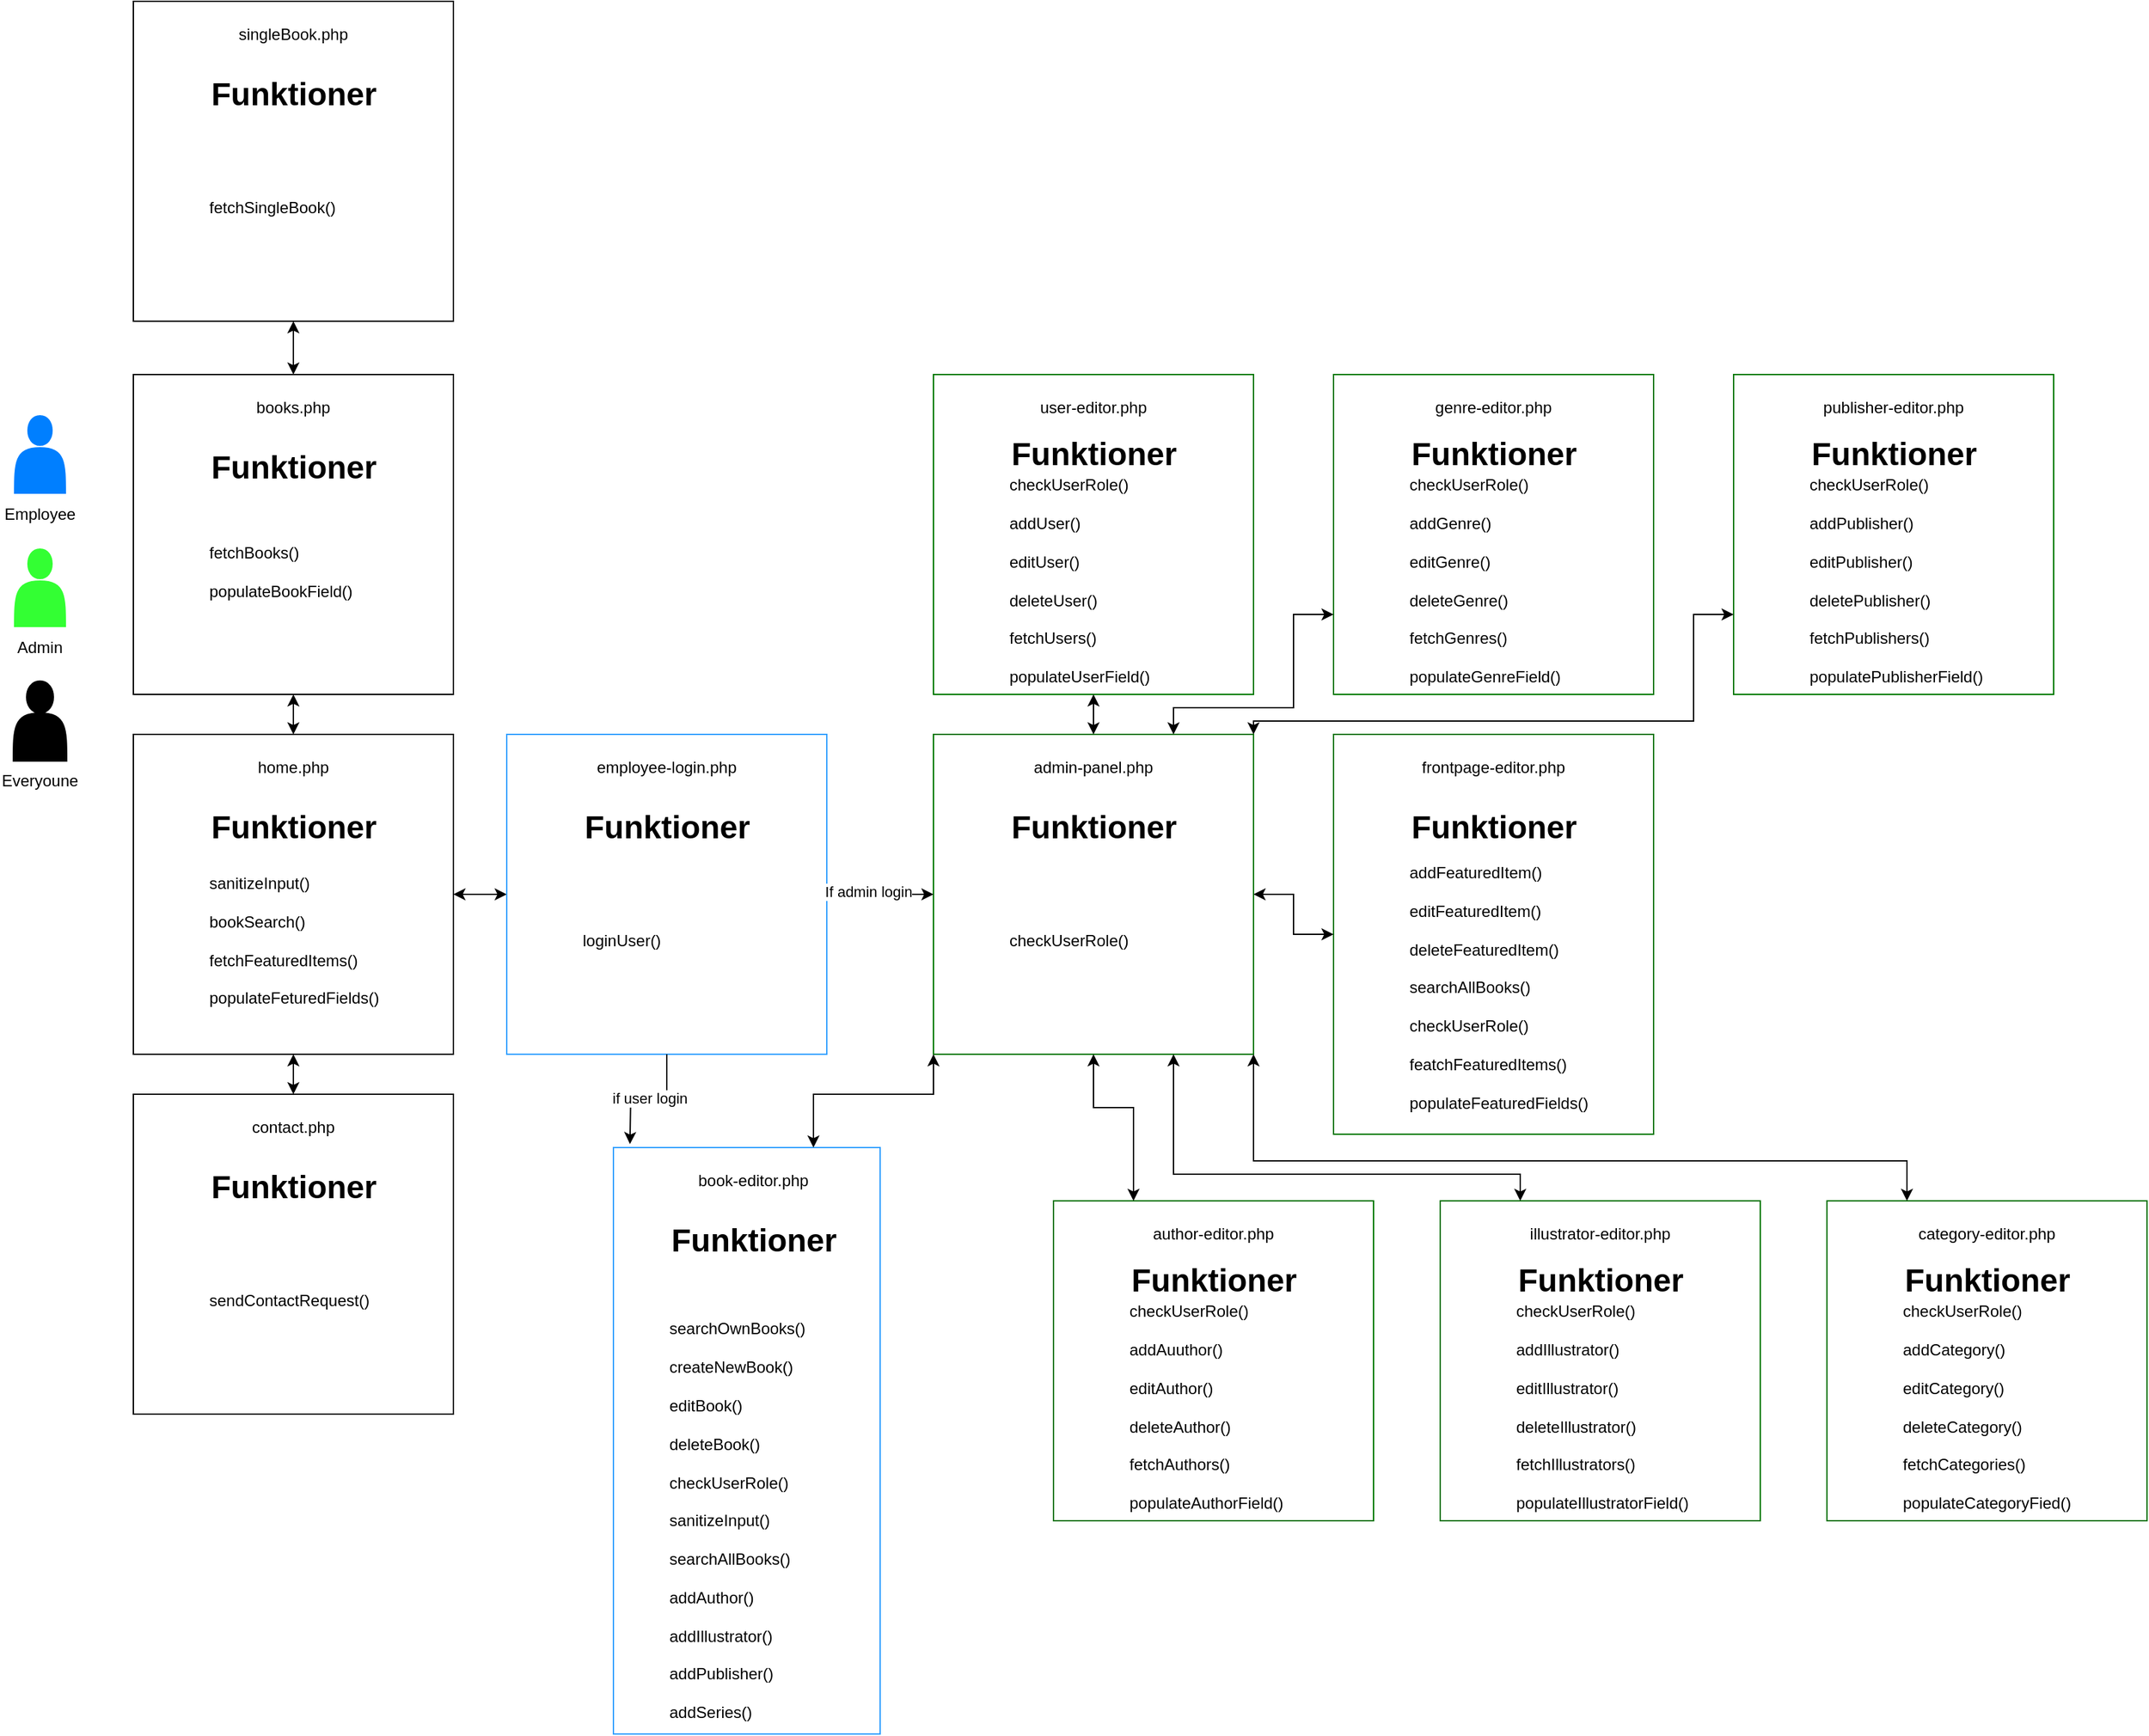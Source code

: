 <mxfile version="24.8.4">
  <diagram name="Page-1" id="YXeJr2W6sERCRwTg70zW">
    <mxGraphModel dx="1235" dy="1840" grid="1" gridSize="10" guides="1" tooltips="1" connect="1" arrows="1" fold="1" page="1" pageScale="1" pageWidth="827" pageHeight="1169" math="0" shadow="0">
      <root>
        <mxCell id="0" />
        <mxCell id="1" parent="0" />
        <mxCell id="yZJffEkvb6bC4oEsWzsj-1" value="" style="rounded=0;whiteSpace=wrap;html=1;" vertex="1" parent="1">
          <mxGeometry x="120" y="310" width="240" height="240" as="geometry" />
        </mxCell>
        <mxCell id="yZJffEkvb6bC4oEsWzsj-2" value="home.php" style="text;html=1;align=center;verticalAlign=middle;whiteSpace=wrap;rounded=0;" vertex="1" parent="1">
          <mxGeometry x="210" y="320" width="60" height="30" as="geometry" />
        </mxCell>
        <mxCell id="yZJffEkvb6bC4oEsWzsj-3" value="Funktioner" style="text;strokeColor=none;fillColor=none;html=1;fontSize=24;fontStyle=1;verticalAlign=middle;align=center;" vertex="1" parent="1">
          <mxGeometry x="190" y="360" width="100" height="40" as="geometry" />
        </mxCell>
        <mxCell id="yZJffEkvb6bC4oEsWzsj-4" value="&lt;div&gt;sanitizeInput()&lt;/div&gt;&lt;div&gt;&lt;br&gt;&lt;/div&gt;bookSearch()&lt;div&gt;&lt;br&gt;&lt;/div&gt;&lt;div&gt;fetchFeaturedItems()&lt;br&gt;&lt;div&gt;&lt;br&gt;&lt;/div&gt;&lt;div&gt;populateFeturedFields()&lt;/div&gt;&lt;/div&gt;" style="text;html=1;align=left;verticalAlign=middle;whiteSpace=wrap;rounded=0;" vertex="1" parent="1">
          <mxGeometry x="175" y="400" width="130" height="130" as="geometry" />
        </mxCell>
        <mxCell id="yZJffEkvb6bC4oEsWzsj-9" value="" style="shape=actor;whiteSpace=wrap;html=1;strokeColor=#FFFFFF;fillColor=#007FFF;" vertex="1" parent="1">
          <mxGeometry x="30" y="70" width="40" height="60" as="geometry" />
        </mxCell>
        <mxCell id="yZJffEkvb6bC4oEsWzsj-10" value="Employee" style="text;html=1;align=center;verticalAlign=middle;whiteSpace=wrap;rounded=0;" vertex="1" parent="1">
          <mxGeometry x="20" y="130" width="60" height="30" as="geometry" />
        </mxCell>
        <mxCell id="yZJffEkvb6bC4oEsWzsj-11" value="" style="shape=actor;whiteSpace=wrap;html=1;strokeColor=#FFFFFF;fillColor=#33FF33;" vertex="1" parent="1">
          <mxGeometry x="30" y="170" width="40" height="60" as="geometry" />
        </mxCell>
        <mxCell id="yZJffEkvb6bC4oEsWzsj-12" value="Admin" style="text;html=1;align=center;verticalAlign=middle;whiteSpace=wrap;rounded=0;" vertex="1" parent="1">
          <mxGeometry x="20" y="230" width="60" height="30" as="geometry" />
        </mxCell>
        <mxCell id="yZJffEkvb6bC4oEsWzsj-15" value="" style="endArrow=classic;startArrow=classic;html=1;rounded=0;exitX=1;exitY=0.5;exitDx=0;exitDy=0;entryX=0;entryY=0.5;entryDx=0;entryDy=0;" edge="1" parent="1" source="yZJffEkvb6bC4oEsWzsj-1" target="yZJffEkvb6bC4oEsWzsj-59">
          <mxGeometry width="50" height="50" relative="1" as="geometry">
            <mxPoint x="400" y="660" as="sourcePoint" />
            <mxPoint x="400.0" y="430" as="targetPoint" />
          </mxGeometry>
        </mxCell>
        <mxCell id="yZJffEkvb6bC4oEsWzsj-17" value="" style="rounded=0;whiteSpace=wrap;html=1;strokeColor=#000000;" vertex="1" parent="1">
          <mxGeometry x="120" y="580" width="240" height="240" as="geometry" />
        </mxCell>
        <mxCell id="yZJffEkvb6bC4oEsWzsj-18" value="Funktioner" style="text;strokeColor=none;fillColor=none;html=1;fontSize=24;fontStyle=1;verticalAlign=middle;align=center;" vertex="1" parent="1">
          <mxGeometry x="190" y="630" width="100" height="40" as="geometry" />
        </mxCell>
        <mxCell id="yZJffEkvb6bC4oEsWzsj-19" value="sendContactRequest()" style="text;html=1;align=left;verticalAlign=middle;whiteSpace=wrap;rounded=0;" vertex="1" parent="1">
          <mxGeometry x="175" y="670" width="130" height="130" as="geometry" />
        </mxCell>
        <mxCell id="yZJffEkvb6bC4oEsWzsj-25" value="" style="rounded=0;whiteSpace=wrap;html=1;strokeColor=#000000;" vertex="1" parent="1">
          <mxGeometry x="120" y="40" width="240" height="240" as="geometry" />
        </mxCell>
        <mxCell id="yZJffEkvb6bC4oEsWzsj-26" value="books.php" style="text;html=1;align=center;verticalAlign=middle;whiteSpace=wrap;rounded=0;" vertex="1" parent="1">
          <mxGeometry x="210" y="50" width="60" height="30" as="geometry" />
        </mxCell>
        <mxCell id="yZJffEkvb6bC4oEsWzsj-27" value="Funktioner" style="text;strokeColor=none;fillColor=none;html=1;fontSize=24;fontStyle=1;verticalAlign=middle;align=center;" vertex="1" parent="1">
          <mxGeometry x="190" y="90" width="100" height="40" as="geometry" />
        </mxCell>
        <mxCell id="yZJffEkvb6bC4oEsWzsj-28" value="fetchBooks()&lt;div&gt;&lt;br&gt;&lt;/div&gt;&lt;div&gt;populateBookField()&lt;/div&gt;&lt;div&gt;&lt;br&gt;&lt;/div&gt;" style="text;html=1;align=left;verticalAlign=middle;whiteSpace=wrap;rounded=0;" vertex="1" parent="1">
          <mxGeometry x="175" y="130" width="130" height="130" as="geometry" />
        </mxCell>
        <mxCell id="yZJffEkvb6bC4oEsWzsj-34" value="" style="endArrow=classic;startArrow=classic;html=1;rounded=0;entryX=0.5;entryY=1;entryDx=0;entryDy=0;" edge="1" parent="1" target="yZJffEkvb6bC4oEsWzsj-25">
          <mxGeometry width="50" height="50" relative="1" as="geometry">
            <mxPoint x="240" y="310" as="sourcePoint" />
            <mxPoint x="280" y="280" as="targetPoint" />
          </mxGeometry>
        </mxCell>
        <mxCell id="yZJffEkvb6bC4oEsWzsj-50" value="contact.php" style="text;html=1;align=center;verticalAlign=middle;whiteSpace=wrap;rounded=0;strokeColor=none;" vertex="1" parent="1">
          <mxGeometry x="210" y="590" width="60" height="30" as="geometry" />
        </mxCell>
        <mxCell id="yZJffEkvb6bC4oEsWzsj-51" value="" style="shape=actor;whiteSpace=wrap;html=1;strokeColor=default;fillColor=#000000;" vertex="1" parent="1">
          <mxGeometry x="30" y="270" width="40" height="60" as="geometry" />
        </mxCell>
        <mxCell id="yZJffEkvb6bC4oEsWzsj-52" value="Everyoune" style="text;html=1;align=center;verticalAlign=middle;whiteSpace=wrap;rounded=0;" vertex="1" parent="1">
          <mxGeometry x="20" y="330" width="60" height="30" as="geometry" />
        </mxCell>
        <mxCell id="yZJffEkvb6bC4oEsWzsj-53" value="" style="endArrow=classic;startArrow=classic;html=1;rounded=0;entryX=0.5;entryY=1;entryDx=0;entryDy=0;exitX=0.5;exitY=0;exitDx=0;exitDy=0;" edge="1" parent="1" source="yZJffEkvb6bC4oEsWzsj-17" target="yZJffEkvb6bC4oEsWzsj-1">
          <mxGeometry width="50" height="50" relative="1" as="geometry">
            <mxPoint x="440" y="460" as="sourcePoint" />
            <mxPoint x="490" y="410" as="targetPoint" />
          </mxGeometry>
        </mxCell>
        <mxCell id="yZJffEkvb6bC4oEsWzsj-59" value="" style="rounded=0;whiteSpace=wrap;html=1;strokeColor=#319fff;fillColor=default;" vertex="1" parent="1">
          <mxGeometry x="400" y="310" width="240" height="240" as="geometry" />
        </mxCell>
        <mxCell id="yZJffEkvb6bC4oEsWzsj-60" value="employee-login.php" style="text;html=1;align=center;verticalAlign=middle;whiteSpace=wrap;rounded=0;" vertex="1" parent="1">
          <mxGeometry x="460" y="320" width="120" height="30" as="geometry" />
        </mxCell>
        <mxCell id="yZJffEkvb6bC4oEsWzsj-61" value="Funktioner" style="text;strokeColor=none;fillColor=none;html=1;fontSize=24;fontStyle=1;verticalAlign=middle;align=center;" vertex="1" parent="1">
          <mxGeometry x="470" y="360" width="100" height="40" as="geometry" />
        </mxCell>
        <mxCell id="yZJffEkvb6bC4oEsWzsj-62" value="loginUser()" style="text;html=1;align=left;verticalAlign=middle;whiteSpace=wrap;rounded=0;" vertex="1" parent="1">
          <mxGeometry x="455" y="400" width="130" height="130" as="geometry" />
        </mxCell>
        <mxCell id="yZJffEkvb6bC4oEsWzsj-63" value="" style="rounded=0;whiteSpace=wrap;html=1;strokeColor=#007600;fillColor=default;" vertex="1" parent="1">
          <mxGeometry x="720" y="310" width="240" height="240" as="geometry" />
        </mxCell>
        <mxCell id="yZJffEkvb6bC4oEsWzsj-64" value="admin-panel.php" style="text;html=1;align=center;verticalAlign=middle;whiteSpace=wrap;rounded=0;" vertex="1" parent="1">
          <mxGeometry x="780" y="320" width="120" height="30" as="geometry" />
        </mxCell>
        <mxCell id="yZJffEkvb6bC4oEsWzsj-65" value="Funktioner" style="text;strokeColor=none;fillColor=none;html=1;fontSize=24;fontStyle=1;verticalAlign=middle;align=center;" vertex="1" parent="1">
          <mxGeometry x="790" y="360" width="100" height="40" as="geometry" />
        </mxCell>
        <mxCell id="yZJffEkvb6bC4oEsWzsj-66" value="checkUserRole()" style="text;html=1;align=left;verticalAlign=middle;whiteSpace=wrap;rounded=0;" vertex="1" parent="1">
          <mxGeometry x="775" y="400" width="130" height="130" as="geometry" />
        </mxCell>
        <mxCell id="yZJffEkvb6bC4oEsWzsj-67" value="" style="endArrow=classic;html=1;rounded=0;entryX=0;entryY=0.5;entryDx=0;entryDy=0;exitX=1;exitY=0.5;exitDx=0;exitDy=0;" edge="1" parent="1" source="yZJffEkvb6bC4oEsWzsj-59" target="yZJffEkvb6bC4oEsWzsj-63">
          <mxGeometry width="50" height="50" relative="1" as="geometry">
            <mxPoint x="440" y="460" as="sourcePoint" />
            <mxPoint x="490" y="410" as="targetPoint" />
          </mxGeometry>
        </mxCell>
        <mxCell id="yZJffEkvb6bC4oEsWzsj-68" value="If admin login" style="edgeLabel;html=1;align=center;verticalAlign=middle;resizable=0;points=[];" vertex="1" connectable="0" parent="yZJffEkvb6bC4oEsWzsj-67">
          <mxGeometry x="-0.221" y="2" relative="1" as="geometry">
            <mxPoint as="offset" />
          </mxGeometry>
        </mxCell>
        <mxCell id="yZJffEkvb6bC4oEsWzsj-69" value="" style="rounded=0;whiteSpace=wrap;html=1;strokeColor=#319fff;fillColor=default;" vertex="1" parent="1">
          <mxGeometry x="480" y="620" width="200" height="440" as="geometry" />
        </mxCell>
        <mxCell id="yZJffEkvb6bC4oEsWzsj-70" value="book-editor.php" style="text;html=1;align=center;verticalAlign=middle;whiteSpace=wrap;rounded=0;" vertex="1" parent="1">
          <mxGeometry x="525" y="630" width="120" height="30" as="geometry" />
        </mxCell>
        <mxCell id="yZJffEkvb6bC4oEsWzsj-71" value="Funktioner" style="text;strokeColor=none;fillColor=none;html=1;fontSize=24;fontStyle=1;verticalAlign=middle;align=center;" vertex="1" parent="1">
          <mxGeometry x="535" y="670" width="100" height="40" as="geometry" />
        </mxCell>
        <mxCell id="yZJffEkvb6bC4oEsWzsj-72" value="&lt;div&gt;&lt;span style=&quot;background-color: initial;&quot;&gt;searchOwnBooks()&lt;/span&gt;&lt;/div&gt;&lt;div&gt;&lt;br&gt;&lt;/div&gt;createNewBook()&lt;div&gt;&lt;br&gt;&lt;div&gt;editBook()&lt;/div&gt;&lt;div&gt;&lt;br&gt;&lt;/div&gt;&lt;div&gt;deleteBook()&lt;/div&gt;&lt;/div&gt;&lt;div&gt;&lt;br&gt;&lt;/div&gt;&lt;div&gt;checkUserRole()&lt;/div&gt;&lt;div&gt;&lt;br&gt;&lt;/div&gt;&lt;div&gt;&lt;div&gt;sanitizeInput()&lt;/div&gt;&lt;div&gt;&lt;br&gt;&lt;/div&gt;&lt;/div&gt;&lt;div&gt;&lt;div&gt;searchAllBooks()&lt;/div&gt;&lt;div&gt;&lt;br&gt;&lt;/div&gt;&lt;div&gt;addAuthor()&lt;/div&gt;&lt;div&gt;&lt;br&gt;&lt;/div&gt;&lt;div&gt;addIllustrator()&lt;/div&gt;&lt;div&gt;&lt;br&gt;&lt;/div&gt;&lt;div&gt;addPublisher()&lt;/div&gt;&lt;div&gt;&lt;br&gt;&lt;/div&gt;&lt;div&gt;addSeries()&lt;/div&gt;&lt;/div&gt;" style="text;html=1;align=left;verticalAlign=middle;whiteSpace=wrap;rounded=0;" vertex="1" parent="1">
          <mxGeometry x="520" y="740" width="130" height="320" as="geometry" />
        </mxCell>
        <mxCell id="yZJffEkvb6bC4oEsWzsj-74" value="" style="endArrow=classic;html=1;rounded=0;entryX=0.062;entryY=-0.006;entryDx=0;entryDy=0;exitX=0.5;exitY=1;exitDx=0;exitDy=0;entryPerimeter=0;" edge="1" parent="1" source="yZJffEkvb6bC4oEsWzsj-59" target="yZJffEkvb6bC4oEsWzsj-69">
          <mxGeometry width="50" height="50" relative="1" as="geometry">
            <mxPoint x="460" y="610" as="sourcePoint" />
            <mxPoint x="510" y="560" as="targetPoint" />
            <Array as="points">
              <mxPoint x="520" y="580" />
              <mxPoint x="493" y="580" />
            </Array>
          </mxGeometry>
        </mxCell>
        <mxCell id="yZJffEkvb6bC4oEsWzsj-75" value="if user login" style="edgeLabel;html=1;align=center;verticalAlign=middle;resizable=0;points=[];" vertex="1" connectable="0" parent="yZJffEkvb6bC4oEsWzsj-74">
          <mxGeometry x="-0.093" y="3" relative="1" as="geometry">
            <mxPoint as="offset" />
          </mxGeometry>
        </mxCell>
        <mxCell id="yZJffEkvb6bC4oEsWzsj-76" value="" style="rounded=0;whiteSpace=wrap;html=1;strokeColor=#007600;fillColor=default;" vertex="1" parent="1">
          <mxGeometry x="1020" y="310" width="240" height="300" as="geometry" />
        </mxCell>
        <mxCell id="yZJffEkvb6bC4oEsWzsj-77" value="frontpage-editor.php" style="text;html=1;align=center;verticalAlign=middle;whiteSpace=wrap;rounded=0;" vertex="1" parent="1">
          <mxGeometry x="1080" y="320" width="120" height="30" as="geometry" />
        </mxCell>
        <mxCell id="yZJffEkvb6bC4oEsWzsj-78" value="Funktioner" style="text;strokeColor=none;fillColor=none;html=1;fontSize=24;fontStyle=1;verticalAlign=middle;align=center;" vertex="1" parent="1">
          <mxGeometry x="1090" y="360" width="100" height="40" as="geometry" />
        </mxCell>
        <mxCell id="yZJffEkvb6bC4oEsWzsj-79" value="addFeaturedItem()&lt;div&gt;&lt;br&gt;&lt;/div&gt;&lt;div&gt;editFeaturedItem()&lt;/div&gt;&lt;div&gt;&lt;br&gt;&lt;/div&gt;&lt;div&gt;deleteFeaturedItem()&lt;/div&gt;&lt;div&gt;&lt;br&gt;&lt;/div&gt;&lt;div&gt;searchAllBooks()&lt;/div&gt;&lt;div&gt;&lt;br&gt;&lt;/div&gt;&lt;div&gt;checkUserRole()&lt;/div&gt;&lt;div&gt;&lt;br&gt;&lt;/div&gt;&lt;div&gt;featchFeaturedItems()&lt;/div&gt;&lt;div&gt;&lt;br&gt;&lt;/div&gt;&lt;div&gt;populateFeaturedFields()&lt;/div&gt;" style="text;html=1;align=left;verticalAlign=middle;whiteSpace=wrap;rounded=0;" vertex="1" parent="1">
          <mxGeometry x="1075" y="400" width="130" height="200" as="geometry" />
        </mxCell>
        <mxCell id="yZJffEkvb6bC4oEsWzsj-81" value="" style="endArrow=classic;startArrow=classic;html=1;rounded=0;exitX=1;exitY=0.5;exitDx=0;exitDy=0;entryX=0;entryY=0.5;entryDx=0;entryDy=0;" edge="1" parent="1" source="yZJffEkvb6bC4oEsWzsj-63" target="yZJffEkvb6bC4oEsWzsj-76">
          <mxGeometry width="50" height="50" relative="1" as="geometry">
            <mxPoint x="950" y="480" as="sourcePoint" />
            <mxPoint x="1000" y="470" as="targetPoint" />
            <Array as="points">
              <mxPoint x="990" y="430" />
              <mxPoint x="990" y="460" />
            </Array>
          </mxGeometry>
        </mxCell>
        <mxCell id="yZJffEkvb6bC4oEsWzsj-82" value="" style="rounded=0;whiteSpace=wrap;html=1;strokeColor=#007600;fillColor=default;" vertex="1" parent="1">
          <mxGeometry x="720" y="40" width="240" height="240" as="geometry" />
        </mxCell>
        <mxCell id="yZJffEkvb6bC4oEsWzsj-83" value="user-editor.php" style="text;html=1;align=center;verticalAlign=middle;whiteSpace=wrap;rounded=0;" vertex="1" parent="1">
          <mxGeometry x="780" y="50" width="120" height="30" as="geometry" />
        </mxCell>
        <mxCell id="yZJffEkvb6bC4oEsWzsj-84" value="Funktioner" style="text;strokeColor=none;fillColor=none;html=1;fontSize=24;fontStyle=1;verticalAlign=middle;align=center;" vertex="1" parent="1">
          <mxGeometry x="790" y="80" width="100" height="40" as="geometry" />
        </mxCell>
        <mxCell id="yZJffEkvb6bC4oEsWzsj-85" value="checkUserRole()&lt;div&gt;&lt;br&gt;&lt;/div&gt;&lt;div&gt;addUser()&lt;/div&gt;&lt;div&gt;&lt;br&gt;&lt;/div&gt;&lt;div&gt;editUser()&lt;/div&gt;&lt;div&gt;&lt;br&gt;&lt;/div&gt;&lt;div&gt;deleteUser()&lt;/div&gt;&lt;div&gt;&lt;br&gt;&lt;/div&gt;&lt;div&gt;fetchUsers()&lt;/div&gt;&lt;div&gt;&lt;br&gt;&lt;/div&gt;&lt;div&gt;populateUserField()&lt;/div&gt;" style="text;html=1;align=left;verticalAlign=middle;whiteSpace=wrap;rounded=0;" vertex="1" parent="1">
          <mxGeometry x="775" y="120" width="130" height="150" as="geometry" />
        </mxCell>
        <mxCell id="yZJffEkvb6bC4oEsWzsj-86" value="" style="endArrow=classic;startArrow=classic;html=1;rounded=0;entryX=0.5;entryY=1;entryDx=0;entryDy=0;exitX=0.5;exitY=0;exitDx=0;exitDy=0;" edge="1" parent="1" source="yZJffEkvb6bC4oEsWzsj-63" target="yZJffEkvb6bC4oEsWzsj-82">
          <mxGeometry width="50" height="50" relative="1" as="geometry">
            <mxPoint x="760" y="280" as="sourcePoint" />
            <mxPoint x="810" y="230" as="targetPoint" />
          </mxGeometry>
        </mxCell>
        <mxCell id="yZJffEkvb6bC4oEsWzsj-87" value="" style="rounded=0;whiteSpace=wrap;html=1;strokeColor=#007600;fillColor=default;" vertex="1" parent="1">
          <mxGeometry x="1020" y="40" width="240" height="240" as="geometry" />
        </mxCell>
        <mxCell id="yZJffEkvb6bC4oEsWzsj-88" value="genre-editor.php" style="text;html=1;align=center;verticalAlign=middle;whiteSpace=wrap;rounded=0;" vertex="1" parent="1">
          <mxGeometry x="1080" y="50" width="120" height="30" as="geometry" />
        </mxCell>
        <mxCell id="yZJffEkvb6bC4oEsWzsj-89" value="Funktioner" style="text;strokeColor=none;fillColor=none;html=1;fontSize=24;fontStyle=1;verticalAlign=middle;align=center;" vertex="1" parent="1">
          <mxGeometry x="1090" y="80" width="100" height="40" as="geometry" />
        </mxCell>
        <mxCell id="yZJffEkvb6bC4oEsWzsj-90" value="checkUserRole()&lt;div&gt;&lt;br&gt;&lt;/div&gt;&lt;div&gt;addGenre()&lt;/div&gt;&lt;div&gt;&lt;br&gt;&lt;/div&gt;&lt;div&gt;editGenre()&lt;/div&gt;&lt;div&gt;&lt;br&gt;&lt;/div&gt;&lt;div&gt;deleteGenre()&lt;/div&gt;&lt;div&gt;&lt;br&gt;&lt;/div&gt;&lt;div&gt;fetchGenres()&lt;/div&gt;&lt;div&gt;&lt;br&gt;&lt;/div&gt;&lt;div&gt;populateGenreField()&lt;/div&gt;" style="text;html=1;align=left;verticalAlign=middle;whiteSpace=wrap;rounded=0;" vertex="1" parent="1">
          <mxGeometry x="1075" y="120" width="130" height="150" as="geometry" />
        </mxCell>
        <mxCell id="yZJffEkvb6bC4oEsWzsj-91" value="" style="endArrow=classic;startArrow=classic;html=1;rounded=0;entryX=0;entryY=1;entryDx=0;entryDy=0;exitX=0.75;exitY=0;exitDx=0;exitDy=0;" edge="1" parent="1" source="yZJffEkvb6bC4oEsWzsj-69" target="yZJffEkvb6bC4oEsWzsj-63">
          <mxGeometry width="50" height="50" relative="1" as="geometry">
            <mxPoint x="730" y="800" as="sourcePoint" />
            <mxPoint x="780" y="750" as="targetPoint" />
            <Array as="points">
              <mxPoint x="630" y="580" />
              <mxPoint x="720" y="580" />
            </Array>
          </mxGeometry>
        </mxCell>
        <mxCell id="yZJffEkvb6bC4oEsWzsj-92" value="" style="endArrow=classic;startArrow=classic;html=1;rounded=0;entryX=0;entryY=0.75;entryDx=0;entryDy=0;exitX=0.75;exitY=0;exitDx=0;exitDy=0;" edge="1" parent="1" source="yZJffEkvb6bC4oEsWzsj-63" target="yZJffEkvb6bC4oEsWzsj-87">
          <mxGeometry width="50" height="50" relative="1" as="geometry">
            <mxPoint x="1010" y="260" as="sourcePoint" />
            <mxPoint x="1060" y="210" as="targetPoint" />
            <Array as="points">
              <mxPoint x="900" y="290" />
              <mxPoint x="990" y="290" />
              <mxPoint x="990" y="220" />
            </Array>
          </mxGeometry>
        </mxCell>
        <mxCell id="yZJffEkvb6bC4oEsWzsj-93" value="" style="rounded=0;whiteSpace=wrap;html=1;strokeColor=#007600;fillColor=default;" vertex="1" parent="1">
          <mxGeometry x="1320" y="40" width="240" height="240" as="geometry" />
        </mxCell>
        <mxCell id="yZJffEkvb6bC4oEsWzsj-94" value="publisher-editor.php" style="text;html=1;align=center;verticalAlign=middle;whiteSpace=wrap;rounded=0;" vertex="1" parent="1">
          <mxGeometry x="1380" y="50" width="120" height="30" as="geometry" />
        </mxCell>
        <mxCell id="yZJffEkvb6bC4oEsWzsj-95" value="Funktioner" style="text;strokeColor=none;fillColor=none;html=1;fontSize=24;fontStyle=1;verticalAlign=middle;align=center;" vertex="1" parent="1">
          <mxGeometry x="1390" y="80" width="100" height="40" as="geometry" />
        </mxCell>
        <mxCell id="yZJffEkvb6bC4oEsWzsj-96" value="checkUserRole()&lt;div&gt;&lt;br&gt;&lt;/div&gt;&lt;div&gt;addPublisher()&lt;/div&gt;&lt;div&gt;&lt;br&gt;&lt;/div&gt;&lt;div&gt;editPublisher()&lt;/div&gt;&lt;div&gt;&lt;br&gt;&lt;/div&gt;&lt;div&gt;deletePublisher()&lt;/div&gt;&lt;div&gt;&lt;br&gt;&lt;/div&gt;&lt;div&gt;fetchPublishers()&lt;/div&gt;&lt;div&gt;&lt;br&gt;&lt;/div&gt;&lt;div&gt;populatePublisherField()&lt;/div&gt;" style="text;html=1;align=left;verticalAlign=middle;whiteSpace=wrap;rounded=0;" vertex="1" parent="1">
          <mxGeometry x="1375" y="120" width="130" height="150" as="geometry" />
        </mxCell>
        <mxCell id="yZJffEkvb6bC4oEsWzsj-97" value="" style="endArrow=classic;startArrow=classic;html=1;rounded=0;entryX=0;entryY=0.75;entryDx=0;entryDy=0;exitX=1;exitY=0;exitDx=0;exitDy=0;" edge="1" parent="1" source="yZJffEkvb6bC4oEsWzsj-63" target="yZJffEkvb6bC4oEsWzsj-93">
          <mxGeometry width="50" height="50" relative="1" as="geometry">
            <mxPoint x="1050" y="330" as="sourcePoint" />
            <mxPoint x="1100" y="280" as="targetPoint" />
            <Array as="points">
              <mxPoint x="960" y="300" />
              <mxPoint x="1290" y="300" />
              <mxPoint x="1290" y="220" />
            </Array>
          </mxGeometry>
        </mxCell>
        <mxCell id="yZJffEkvb6bC4oEsWzsj-98" value="" style="rounded=0;whiteSpace=wrap;html=1;strokeColor=#007600;fillColor=default;" vertex="1" parent="1">
          <mxGeometry x="810" y="660" width="240" height="240" as="geometry" />
        </mxCell>
        <mxCell id="yZJffEkvb6bC4oEsWzsj-99" value="author-editor.php" style="text;html=1;align=center;verticalAlign=middle;whiteSpace=wrap;rounded=0;" vertex="1" parent="1">
          <mxGeometry x="870" y="670" width="120" height="30" as="geometry" />
        </mxCell>
        <mxCell id="yZJffEkvb6bC4oEsWzsj-100" value="Funktioner" style="text;strokeColor=none;fillColor=none;html=1;fontSize=24;fontStyle=1;verticalAlign=middle;align=center;" vertex="1" parent="1">
          <mxGeometry x="880" y="700" width="100" height="40" as="geometry" />
        </mxCell>
        <mxCell id="yZJffEkvb6bC4oEsWzsj-101" value="checkUserRole()&lt;div&gt;&lt;br&gt;&lt;/div&gt;&lt;div&gt;addAuuthor()&lt;/div&gt;&lt;div&gt;&lt;br&gt;&lt;/div&gt;&lt;div&gt;editAuthor()&lt;/div&gt;&lt;div&gt;&lt;br&gt;&lt;/div&gt;&lt;div&gt;deleteAuthor()&lt;/div&gt;&lt;div&gt;&lt;br&gt;&lt;/div&gt;&lt;div&gt;fetchAuthors()&lt;/div&gt;&lt;div&gt;&lt;br&gt;&lt;/div&gt;&lt;div&gt;populateAuthorField()&lt;/div&gt;" style="text;html=1;align=left;verticalAlign=middle;whiteSpace=wrap;rounded=0;" vertex="1" parent="1">
          <mxGeometry x="865" y="740" width="130" height="150" as="geometry" />
        </mxCell>
        <mxCell id="yZJffEkvb6bC4oEsWzsj-102" value="" style="endArrow=classic;startArrow=classic;html=1;rounded=0;entryX=0.5;entryY=1;entryDx=0;entryDy=0;exitX=0.25;exitY=0;exitDx=0;exitDy=0;" edge="1" parent="1" source="yZJffEkvb6bC4oEsWzsj-98" target="yZJffEkvb6bC4oEsWzsj-63">
          <mxGeometry width="50" height="50" relative="1" as="geometry">
            <mxPoint x="680" y="500" as="sourcePoint" />
            <mxPoint x="730" y="450" as="targetPoint" />
            <Array as="points">
              <mxPoint x="870" y="590" />
              <mxPoint x="840" y="590" />
            </Array>
          </mxGeometry>
        </mxCell>
        <mxCell id="yZJffEkvb6bC4oEsWzsj-103" value="" style="rounded=0;whiteSpace=wrap;html=1;strokeColor=#007600;fillColor=default;" vertex="1" parent="1">
          <mxGeometry x="1100" y="660" width="240" height="240" as="geometry" />
        </mxCell>
        <mxCell id="yZJffEkvb6bC4oEsWzsj-104" value="illustrator-editor.php" style="text;html=1;align=center;verticalAlign=middle;whiteSpace=wrap;rounded=0;" vertex="1" parent="1">
          <mxGeometry x="1160" y="670" width="120" height="30" as="geometry" />
        </mxCell>
        <mxCell id="yZJffEkvb6bC4oEsWzsj-105" value="Funktioner" style="text;strokeColor=none;fillColor=none;html=1;fontSize=24;fontStyle=1;verticalAlign=middle;align=center;" vertex="1" parent="1">
          <mxGeometry x="1170" y="700" width="100" height="40" as="geometry" />
        </mxCell>
        <mxCell id="yZJffEkvb6bC4oEsWzsj-106" value="checkUserRole()&lt;div&gt;&lt;br&gt;&lt;/div&gt;&lt;div&gt;addIllustrator()&lt;/div&gt;&lt;div&gt;&lt;br&gt;&lt;/div&gt;&lt;div&gt;editIllustrator()&lt;/div&gt;&lt;div&gt;&lt;br&gt;&lt;/div&gt;&lt;div&gt;deleteIllustrator()&lt;/div&gt;&lt;div&gt;&lt;br&gt;&lt;/div&gt;&lt;div&gt;fetchIllustrators()&lt;/div&gt;&lt;div&gt;&lt;br&gt;&lt;/div&gt;&lt;div&gt;populateIllustratorField()&lt;/div&gt;" style="text;html=1;align=left;verticalAlign=middle;whiteSpace=wrap;rounded=0;" vertex="1" parent="1">
          <mxGeometry x="1155" y="740" width="130" height="150" as="geometry" />
        </mxCell>
        <mxCell id="yZJffEkvb6bC4oEsWzsj-108" value="" style="rounded=0;whiteSpace=wrap;html=1;strokeColor=#007600;fillColor=default;" vertex="1" parent="1">
          <mxGeometry x="1390" y="660" width="240" height="240" as="geometry" />
        </mxCell>
        <mxCell id="yZJffEkvb6bC4oEsWzsj-109" value="category-editor.php" style="text;html=1;align=center;verticalAlign=middle;whiteSpace=wrap;rounded=0;" vertex="1" parent="1">
          <mxGeometry x="1450" y="670" width="120" height="30" as="geometry" />
        </mxCell>
        <mxCell id="yZJffEkvb6bC4oEsWzsj-110" value="Funktioner" style="text;strokeColor=none;fillColor=none;html=1;fontSize=24;fontStyle=1;verticalAlign=middle;align=center;" vertex="1" parent="1">
          <mxGeometry x="1460" y="700" width="100" height="40" as="geometry" />
        </mxCell>
        <mxCell id="yZJffEkvb6bC4oEsWzsj-111" value="checkUserRole()&lt;div&gt;&lt;br&gt;&lt;/div&gt;&lt;div&gt;addCategory()&lt;/div&gt;&lt;div&gt;&lt;br&gt;&lt;/div&gt;&lt;div&gt;editCategory()&lt;/div&gt;&lt;div&gt;&lt;br&gt;&lt;/div&gt;&lt;div&gt;deleteCategory()&lt;/div&gt;&lt;div&gt;&lt;br&gt;&lt;/div&gt;&lt;div&gt;fetchCategories()&lt;/div&gt;&lt;div&gt;&lt;br&gt;&lt;/div&gt;&lt;div&gt;populateCategoryFied()&lt;/div&gt;" style="text;html=1;align=left;verticalAlign=middle;whiteSpace=wrap;rounded=0;" vertex="1" parent="1">
          <mxGeometry x="1445" y="740" width="130" height="150" as="geometry" />
        </mxCell>
        <mxCell id="yZJffEkvb6bC4oEsWzsj-112" value="" style="endArrow=classic;startArrow=classic;html=1;rounded=0;entryX=0.75;entryY=1;entryDx=0;entryDy=0;exitX=0.25;exitY=0;exitDx=0;exitDy=0;" edge="1" parent="1" source="yZJffEkvb6bC4oEsWzsj-103" target="yZJffEkvb6bC4oEsWzsj-63">
          <mxGeometry width="50" height="50" relative="1" as="geometry">
            <mxPoint x="1080" y="660" as="sourcePoint" />
            <mxPoint x="1130" y="610" as="targetPoint" />
            <Array as="points">
              <mxPoint x="1160" y="640" />
              <mxPoint x="900" y="640" />
            </Array>
          </mxGeometry>
        </mxCell>
        <mxCell id="yZJffEkvb6bC4oEsWzsj-113" value="" style="endArrow=classic;startArrow=classic;html=1;rounded=0;entryX=1;entryY=1;entryDx=0;entryDy=0;exitX=0.25;exitY=0;exitDx=0;exitDy=0;" edge="1" parent="1" source="yZJffEkvb6bC4oEsWzsj-108" target="yZJffEkvb6bC4oEsWzsj-63">
          <mxGeometry width="50" height="50" relative="1" as="geometry">
            <mxPoint x="1090" y="670" as="sourcePoint" />
            <mxPoint x="1140" y="620" as="targetPoint" />
            <Array as="points">
              <mxPoint x="1450" y="630" />
              <mxPoint x="960" y="630" />
            </Array>
          </mxGeometry>
        </mxCell>
        <mxCell id="yZJffEkvb6bC4oEsWzsj-114" value="" style="rounded=0;whiteSpace=wrap;html=1;strokeColor=#000000;" vertex="1" parent="1">
          <mxGeometry x="120" y="-240" width="240" height="240" as="geometry" />
        </mxCell>
        <mxCell id="yZJffEkvb6bC4oEsWzsj-115" value="singleBook.php" style="text;html=1;align=center;verticalAlign=middle;whiteSpace=wrap;rounded=0;" vertex="1" parent="1">
          <mxGeometry x="210" y="-230" width="60" height="30" as="geometry" />
        </mxCell>
        <mxCell id="yZJffEkvb6bC4oEsWzsj-116" value="Funktioner" style="text;strokeColor=none;fillColor=none;html=1;fontSize=24;fontStyle=1;verticalAlign=middle;align=center;" vertex="1" parent="1">
          <mxGeometry x="190" y="-190" width="100" height="40" as="geometry" />
        </mxCell>
        <mxCell id="yZJffEkvb6bC4oEsWzsj-117" value="fetchSingleBook()" style="text;html=1;align=left;verticalAlign=middle;whiteSpace=wrap;rounded=0;" vertex="1" parent="1">
          <mxGeometry x="175" y="-150" width="130" height="130" as="geometry" />
        </mxCell>
        <mxCell id="yZJffEkvb6bC4oEsWzsj-118" value="" style="endArrow=classic;startArrow=classic;html=1;rounded=0;entryX=0.5;entryY=1;entryDx=0;entryDy=0;exitX=0.5;exitY=0;exitDx=0;exitDy=0;" edge="1" parent="1" source="yZJffEkvb6bC4oEsWzsj-25" target="yZJffEkvb6bC4oEsWzsj-114">
          <mxGeometry width="50" height="50" relative="1" as="geometry">
            <mxPoint x="510" as="sourcePoint" />
            <mxPoint x="560" y="-50" as="targetPoint" />
          </mxGeometry>
        </mxCell>
      </root>
    </mxGraphModel>
  </diagram>
</mxfile>
